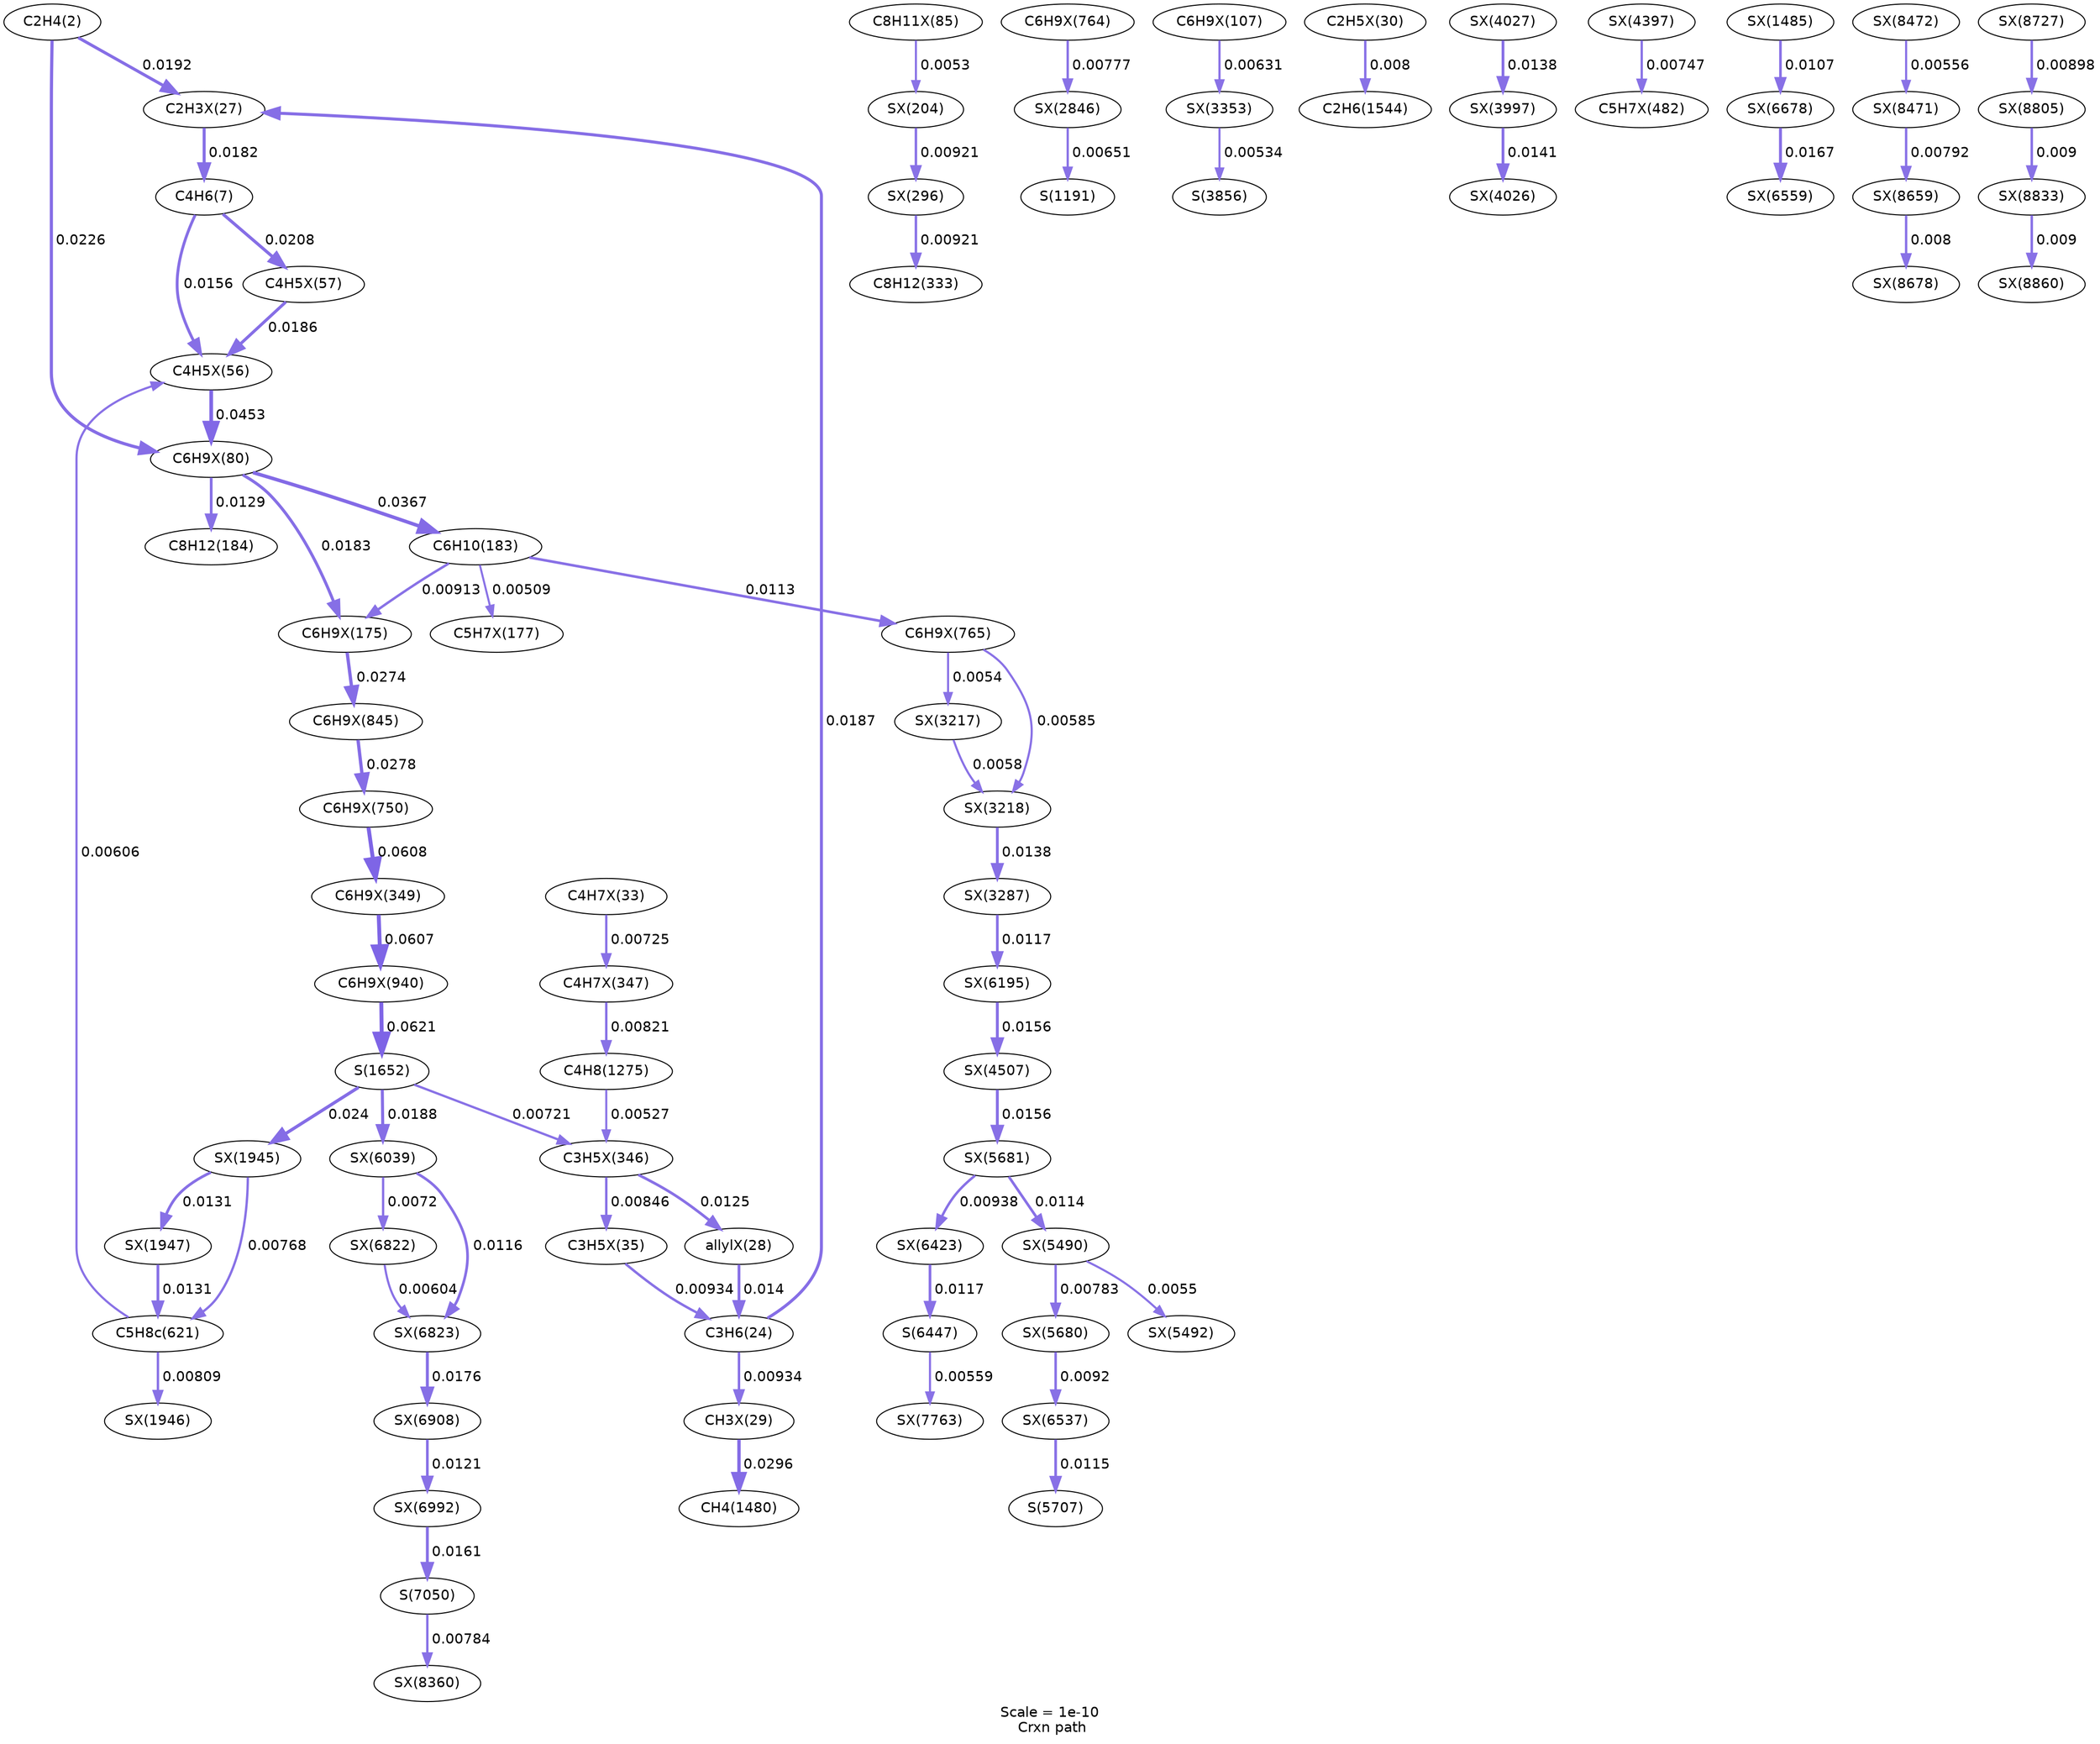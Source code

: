 digraph reaction_paths {
center=1;
s5 -> s35[fontname="Helvetica", style="setlinewidth(3.01)", arrowsize=1.51, color="0.7, 0.519, 0.9"
, label=" 0.0192"];
s5 -> s54[fontname="Helvetica", style="setlinewidth(3.14)", arrowsize=1.57, color="0.7, 0.523, 0.9"
, label=" 0.0226"];
s35 -> s8[fontname="Helvetica", style="setlinewidth(2.98)", arrowsize=1.49, color="0.7, 0.518, 0.9"
, label=" 0.0182"];
s10 -> s35[fontname="Helvetica", style="setlinewidth(3)", arrowsize=1.5, color="0.7, 0.519, 0.9"
, label=" 0.0187"];
s8 -> s47[fontname="Helvetica", style="setlinewidth(3.08)", arrowsize=1.54, color="0.7, 0.521, 0.9"
, label=" 0.0208"];
s8 -> s46[fontname="Helvetica", style="setlinewidth(2.86)", arrowsize=1.43, color="0.7, 0.516, 0.9"
, label=" 0.0156"];
s47 -> s46[fontname="Helvetica", style="setlinewidth(2.99)", arrowsize=1.5, color="0.7, 0.519, 0.9"
, label=" 0.0186"];
s46 -> s54[fontname="Helvetica", style="setlinewidth(3.66)", arrowsize=1.83, color="0.7, 0.545, 0.9"
, label=" 0.0453"];
s15 -> s46[fontname="Helvetica", style="setlinewidth(2.14)", arrowsize=1.07, color="0.7, 0.506, 0.9"
, label=" 0.00606"];
s54 -> s13[fontname="Helvetica", style="setlinewidth(2.72)", arrowsize=1.36, color="0.7, 0.513, 0.9"
, label=" 0.0129"];
s54 -> s12[fontname="Helvetica", style="setlinewidth(3.51)", arrowsize=1.75, color="0.7, 0.537, 0.9"
, label=" 0.0367"];
s54 -> s64[fontname="Helvetica", style="setlinewidth(2.98)", arrowsize=1.49, color="0.7, 0.518, 0.9"
, label=" 0.0183"];
s55 -> s68[fontname="Helvetica", style="setlinewidth(2.04)", arrowsize=1.02, color="0.7, 0.505, 0.9"
, label=" 0.0053"];
s68 -> s75[fontname="Helvetica", style="setlinewidth(2.46)", arrowsize=1.23, color="0.7, 0.509, 0.9"
, label=" 0.00921"];
s75 -> s14[fontname="Helvetica", style="setlinewidth(2.46)", arrowsize=1.23, color="0.7, 0.509, 0.9"
, label=" 0.00921"];
s12 -> s64[fontname="Helvetica", style="setlinewidth(2.45)", arrowsize=1.23, color="0.7, 0.509, 0.9"
, label=" 0.00913"];
s12 -> s65[fontname="Helvetica", style="setlinewidth(2.01)", arrowsize=1.01, color="0.7, 0.505, 0.9"
, label=" 0.00509"];
s12 -> s117[fontname="Helvetica", style="setlinewidth(2.61)", arrowsize=1.31, color="0.7, 0.511, 0.9"
, label=" 0.0113"];
s64 -> s123[fontname="Helvetica", style="setlinewidth(3.28)", arrowsize=1.64, color="0.7, 0.527, 0.9"
, label=" 0.0274"];
s123 -> s115[fontname="Helvetica", style="setlinewidth(3.29)", arrowsize=1.65, color="0.7, 0.528, 0.9"
, label=" 0.0278"];
s115 -> s81[fontname="Helvetica", style="setlinewidth(3.89)", arrowsize=1.94, color="0.7, 0.561, 0.9"
, label=" 0.0608"];
s81 -> s127[fontname="Helvetica", style="setlinewidth(3.88)", arrowsize=1.94, color="0.7, 0.561, 0.9"
, label=" 0.0607"];
s41 -> s79[fontname="Helvetica", style="setlinewidth(2.28)", arrowsize=1.14, color="0.7, 0.507, 0.9"
, label=" 0.00725"];
s79 -> s20[fontname="Helvetica", style="setlinewidth(2.37)", arrowsize=1.19, color="0.7, 0.508, 0.9"
, label=" 0.00821"];
s20 -> s78[fontname="Helvetica", style="setlinewidth(2.04)", arrowsize=1.02, color="0.7, 0.505, 0.9"
, label=" 0.00527"];
s37 -> s21[fontname="Helvetica", style="setlinewidth(3.34)", arrowsize=1.67, color="0.7, 0.53, 0.9"
, label=" 0.0296"];
s10 -> s37[fontname="Helvetica", style="setlinewidth(2.47)", arrowsize=1.24, color="0.7, 0.509, 0.9"
, label=" 0.00934"];
s78 -> s36[fontname="Helvetica", style="setlinewidth(2.69)", arrowsize=1.35, color="0.7, 0.512, 0.9"
, label=" 0.0125"];
s78 -> s43[fontname="Helvetica", style="setlinewidth(2.4)", arrowsize=1.2, color="0.7, 0.508, 0.9"
, label=" 0.00846"];
s24 -> s78[fontname="Helvetica", style="setlinewidth(2.28)", arrowsize=1.14, color="0.7, 0.507, 0.9"
, label=" 0.00721"];
s36 -> s10[fontname="Helvetica", style="setlinewidth(2.78)", arrowsize=1.39, color="0.7, 0.514, 0.9"
, label=" 0.014"];
s43 -> s10[fontname="Helvetica", style="setlinewidth(2.47)", arrowsize=1.24, color="0.7, 0.509, 0.9"
, label=" 0.00934"];
s140 -> s15[fontname="Helvetica", style="setlinewidth(2.73)", arrowsize=1.36, color="0.7, 0.513, 0.9"
, label=" 0.0131"];
s138 -> s15[fontname="Helvetica", style="setlinewidth(2.32)", arrowsize=1.16, color="0.7, 0.508, 0.9"
, label=" 0.00768"];
s15 -> s139[fontname="Helvetica", style="setlinewidth(2.36)", arrowsize=1.18, color="0.7, 0.508, 0.9"
, label=" 0.00809"];
s116 -> s148[fontname="Helvetica", style="setlinewidth(2.33)", arrowsize=1.17, color="0.7, 0.508, 0.9"
, label=" 0.00777"];
s138 -> s140[fontname="Helvetica", style="setlinewidth(2.73)", arrowsize=1.36, color="0.7, 0.513, 0.9"
, label=" 0.0131"];
s24 -> s138[fontname="Helvetica", style="setlinewidth(3.19)", arrowsize=1.59, color="0.7, 0.524, 0.9"
, label=" 0.024"];
s117 -> s153[fontname="Helvetica", style="setlinewidth(2.12)", arrowsize=1.06, color="0.7, 0.506, 0.9"
, label=" 0.00585"];
s117 -> s152[fontname="Helvetica", style="setlinewidth(2.06)", arrowsize=1.03, color="0.7, 0.505, 0.9"
, label=" 0.0054"];
s152 -> s153[fontname="Helvetica", style="setlinewidth(2.11)", arrowsize=1.06, color="0.7, 0.506, 0.9"
, label=" 0.0058"];
s153 -> s157[fontname="Helvetica", style="setlinewidth(2.77)", arrowsize=1.38, color="0.7, 0.514, 0.9"
, label=" 0.0138"];
s60 -> s159[fontname="Helvetica", style="setlinewidth(2.18)", arrowsize=1.09, color="0.7, 0.506, 0.9"
, label=" 0.00631"];
s38 -> s22[fontname="Helvetica", style="setlinewidth(2.35)", arrowsize=1.18, color="0.7, 0.508, 0.9"
, label=" 0.008"];
s148 -> s19[fontname="Helvetica", style="setlinewidth(2.2)", arrowsize=1.1, color="0.7, 0.507, 0.9"
, label=" 0.00651"];
s183 -> s181[fontname="Helvetica", style="setlinewidth(2.77)", arrowsize=1.38, color="0.7, 0.514, 0.9"
, label=" 0.0138"];
s181 -> s182[fontname="Helvetica", style="setlinewidth(2.78)", arrowsize=1.39, color="0.7, 0.514, 0.9"
, label=" 0.0141"];
s200 -> s93[fontname="Helvetica", style="setlinewidth(2.3)", arrowsize=1.15, color="0.7, 0.507, 0.9"
, label=" 0.00747"];
s159 -> s28[fontname="Helvetica", style="setlinewidth(2.05)", arrowsize=1.02, color="0.7, 0.505, 0.9"
, label=" 0.00534"];
s233 -> s234[fontname="Helvetica", style="setlinewidth(2.07)", arrowsize=1.04, color="0.7, 0.505, 0.9"
, label=" 0.0055"];
s239 -> s233[fontname="Helvetica", style="setlinewidth(2.62)", arrowsize=1.31, color="0.7, 0.511, 0.9"
, label=" 0.0114"];
s233 -> s238[fontname="Helvetica", style="setlinewidth(2.34)", arrowsize=1.17, color="0.7, 0.508, 0.9"
, label=" 0.00783"];
s127 -> s24[fontname="Helvetica", style="setlinewidth(3.9)", arrowsize=1.95, color="0.7, 0.562, 0.9"
, label=" 0.0621"];
s24 -> s248[fontname="Helvetica", style="setlinewidth(3)", arrowsize=1.5, color="0.7, 0.519, 0.9"
, label=" 0.0188"];
s157 -> s249[fontname="Helvetica", style="setlinewidth(2.64)", arrowsize=1.32, color="0.7, 0.512, 0.9"
, label=" 0.0117"];
s201 -> s239[fontname="Helvetica", style="setlinewidth(2.86)", arrowsize=1.43, color="0.7, 0.516, 0.9"
, label=" 0.0156"];
s239 -> s258[fontname="Helvetica", style="setlinewidth(2.47)", arrowsize=1.24, color="0.7, 0.509, 0.9"
, label=" 0.00938"];
s249 -> s201[fontname="Helvetica", style="setlinewidth(2.86)", arrowsize=1.43, color="0.7, 0.516, 0.9"
, label=" 0.0156"];
s238 -> s259[fontname="Helvetica", style="setlinewidth(2.46)", arrowsize=1.23, color="0.7, 0.509, 0.9"
, label=" 0.0092"];
s248 -> s278[fontname="Helvetica", style="setlinewidth(2.64)", arrowsize=1.32, color="0.7, 0.512, 0.9"
, label=" 0.0116"];
s248 -> s277[fontname="Helvetica", style="setlinewidth(2.28)", arrowsize=1.14, color="0.7, 0.507, 0.9"
, label=" 0.0072"];
s278 -> s279[fontname="Helvetica", style="setlinewidth(2.95)", arrowsize=1.48, color="0.7, 0.518, 0.9"
, label=" 0.0176"];
s277 -> s278[fontname="Helvetica", style="setlinewidth(2.14)", arrowsize=1.07, color="0.7, 0.506, 0.9"
, label=" 0.00604"];
s279 -> s280[fontname="Helvetica", style="setlinewidth(2.67)", arrowsize=1.33, color="0.7, 0.512, 0.9"
, label=" 0.0121"];
s258 -> s31[fontname="Helvetica", style="setlinewidth(2.64)", arrowsize=1.32, color="0.7, 0.512, 0.9"
, label=" 0.0117"];
s31 -> s294[fontname="Helvetica", style="setlinewidth(2.08)", arrowsize=1.04, color="0.7, 0.506, 0.9"
, label=" 0.00559"];
s131 -> s264[fontname="Helvetica", style="setlinewidth(2.57)", arrowsize=1.29, color="0.7, 0.511, 0.9"
, label=" 0.0107"];
s264 -> s260[fontname="Helvetica", style="setlinewidth(2.91)", arrowsize=1.45, color="0.7, 0.517, 0.9"
, label=" 0.0167"];
s280 -> s32[fontname="Helvetica", style="setlinewidth(2.88)", arrowsize=1.44, color="0.7, 0.516, 0.9"
, label=" 0.0161"];
s32 -> s304[fontname="Helvetica", style="setlinewidth(2.34)", arrowsize=1.17, color="0.7, 0.508, 0.9"
, label=" 0.00784"];
s259 -> s30[fontname="Helvetica", style="setlinewidth(2.63)", arrowsize=1.31, color="0.7, 0.512, 0.9"
, label=" 0.0115"];
s306 -> s305[fontname="Helvetica", style="setlinewidth(2.08)", arrowsize=1.04, color="0.7, 0.506, 0.9"
, label=" 0.00556"];
s305 -> s309[fontname="Helvetica", style="setlinewidth(2.35)", arrowsize=1.17, color="0.7, 0.508, 0.9"
, label=" 0.00792"];
s309 -> s312[fontname="Helvetica", style="setlinewidth(2.35)", arrowsize=1.18, color="0.7, 0.508, 0.9"
, label=" 0.008"];
s315 -> s318[fontname="Helvetica", style="setlinewidth(2.44)", arrowsize=1.22, color="0.7, 0.509, 0.9"
, label=" 0.00898"];
s318 -> s320[fontname="Helvetica", style="setlinewidth(2.44)", arrowsize=1.22, color="0.7, 0.509, 0.9"
, label=" 0.009"];
s320 -> s321[fontname="Helvetica", style="setlinewidth(2.44)", arrowsize=1.22, color="0.7, 0.509, 0.9"
, label=" 0.009"];
s5 [ fontname="Helvetica", label="C2H4(2)"];
s8 [ fontname="Helvetica", label="C4H6(7)"];
s10 [ fontname="Helvetica", label="C3H6(24)"];
s12 [ fontname="Helvetica", label="C6H10(183)"];
s13 [ fontname="Helvetica", label="C8H12(184)"];
s14 [ fontname="Helvetica", label="C8H12(333)"];
s15 [ fontname="Helvetica", label="C5H8c(621)"];
s19 [ fontname="Helvetica", label="S(1191)"];
s20 [ fontname="Helvetica", label="C4H8(1275)"];
s21 [ fontname="Helvetica", label="CH4(1480)"];
s22 [ fontname="Helvetica", label="C2H6(1544)"];
s24 [ fontname="Helvetica", label="S(1652)"];
s28 [ fontname="Helvetica", label="S(3856)"];
s30 [ fontname="Helvetica", label="S(5707)"];
s31 [ fontname="Helvetica", label="S(6447)"];
s32 [ fontname="Helvetica", label="S(7050)"];
s35 [ fontname="Helvetica", label="C2H3X(27)"];
s36 [ fontname="Helvetica", label="allylX(28)"];
s37 [ fontname="Helvetica", label="CH3X(29)"];
s38 [ fontname="Helvetica", label="C2H5X(30)"];
s41 [ fontname="Helvetica", label="C4H7X(33)"];
s43 [ fontname="Helvetica", label="C3H5X(35)"];
s46 [ fontname="Helvetica", label="C4H5X(56)"];
s47 [ fontname="Helvetica", label="C4H5X(57)"];
s54 [ fontname="Helvetica", label="C6H9X(80)"];
s55 [ fontname="Helvetica", label="C8H11X(85)"];
s60 [ fontname="Helvetica", label="C6H9X(107)"];
s64 [ fontname="Helvetica", label="C6H9X(175)"];
s65 [ fontname="Helvetica", label="C5H7X(177)"];
s68 [ fontname="Helvetica", label="SX(204)"];
s75 [ fontname="Helvetica", label="SX(296)"];
s78 [ fontname="Helvetica", label="C3H5X(346)"];
s79 [ fontname="Helvetica", label="C4H7X(347)"];
s81 [ fontname="Helvetica", label="C6H9X(349)"];
s93 [ fontname="Helvetica", label="C5H7X(482)"];
s115 [ fontname="Helvetica", label="C6H9X(750)"];
s116 [ fontname="Helvetica", label="C6H9X(764)"];
s117 [ fontname="Helvetica", label="C6H9X(765)"];
s123 [ fontname="Helvetica", label="C6H9X(845)"];
s127 [ fontname="Helvetica", label="C6H9X(940)"];
s131 [ fontname="Helvetica", label="SX(1485)"];
s138 [ fontname="Helvetica", label="SX(1945)"];
s139 [ fontname="Helvetica", label="SX(1946)"];
s140 [ fontname="Helvetica", label="SX(1947)"];
s148 [ fontname="Helvetica", label="SX(2846)"];
s152 [ fontname="Helvetica", label="SX(3217)"];
s153 [ fontname="Helvetica", label="SX(3218)"];
s157 [ fontname="Helvetica", label="SX(3287)"];
s159 [ fontname="Helvetica", label="SX(3353)"];
s181 [ fontname="Helvetica", label="SX(3997)"];
s182 [ fontname="Helvetica", label="SX(4026)"];
s183 [ fontname="Helvetica", label="SX(4027)"];
s200 [ fontname="Helvetica", label="SX(4397)"];
s201 [ fontname="Helvetica", label="SX(4507)"];
s233 [ fontname="Helvetica", label="SX(5490)"];
s234 [ fontname="Helvetica", label="SX(5492)"];
s238 [ fontname="Helvetica", label="SX(5680)"];
s239 [ fontname="Helvetica", label="SX(5681)"];
s248 [ fontname="Helvetica", label="SX(6039)"];
s249 [ fontname="Helvetica", label="SX(6195)"];
s258 [ fontname="Helvetica", label="SX(6423)"];
s259 [ fontname="Helvetica", label="SX(6537)"];
s260 [ fontname="Helvetica", label="SX(6559)"];
s264 [ fontname="Helvetica", label="SX(6678)"];
s277 [ fontname="Helvetica", label="SX(6822)"];
s278 [ fontname="Helvetica", label="SX(6823)"];
s279 [ fontname="Helvetica", label="SX(6908)"];
s280 [ fontname="Helvetica", label="SX(6992)"];
s294 [ fontname="Helvetica", label="SX(7763)"];
s304 [ fontname="Helvetica", label="SX(8360)"];
s305 [ fontname="Helvetica", label="SX(8471)"];
s306 [ fontname="Helvetica", label="SX(8472)"];
s309 [ fontname="Helvetica", label="SX(8659)"];
s312 [ fontname="Helvetica", label="SX(8678)"];
s315 [ fontname="Helvetica", label="SX(8727)"];
s318 [ fontname="Helvetica", label="SX(8805)"];
s320 [ fontname="Helvetica", label="SX(8833)"];
s321 [ fontname="Helvetica", label="SX(8860)"];
 label = "Scale = 1e-10\l Crxn path";
 fontname = "Helvetica";
}
